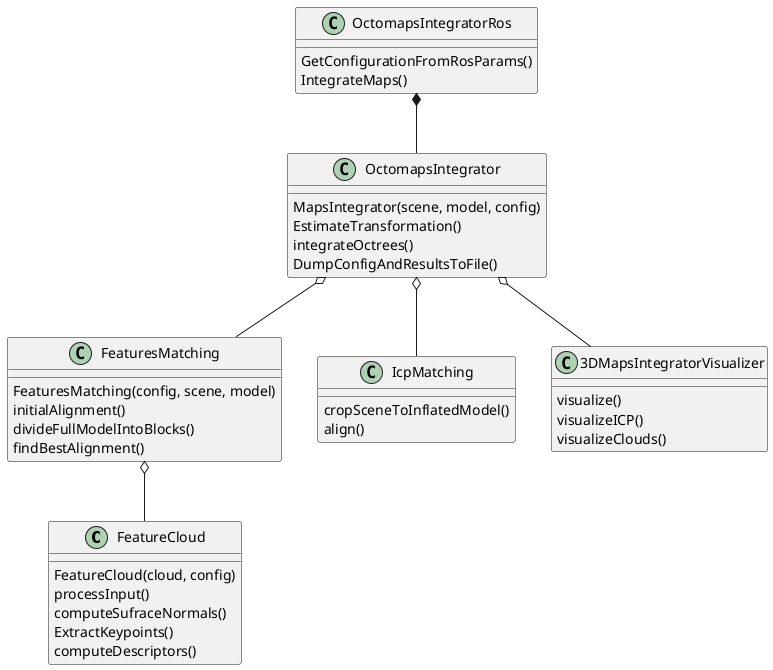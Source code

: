 @startuml

class FeatureCloud {
  FeatureCloud(cloud, config)
  processInput()
  computeSufraceNormals()
  ExtractKeypoints()
  computeDescriptors()
}

class FeaturesMatching {
  FeaturesMatching(config, scene, model)
  initialAlignment()
  divideFullModelIntoBlocks()
  findBestAlignment()
}

class IcpMatching {
  cropSceneToInflatedModel()
  align()
}

class OctomapsIntegrator {
  MapsIntegrator(scene, model, config)
  EstimateTransformation()
  integrateOctrees()
  DumpConfigAndResultsToFile()
}

class 3DMapsIntegratorVisualizer {
	visualize()
	visualizeICP()
	visualizeClouds()
}

class OctomapsIntegratorRos {
GetConfigurationFromRosParams()
IntegrateMaps()
}

FeaturesMatching o-- FeatureCloud
OctomapsIntegrator o-- FeaturesMatching
OctomapsIntegrator o-- IcpMatching
OctomapsIntegrator o-- 3DMapsIntegratorVisualizer
OctomapsIntegratorRos *-- OctomapsIntegrator

@enduml